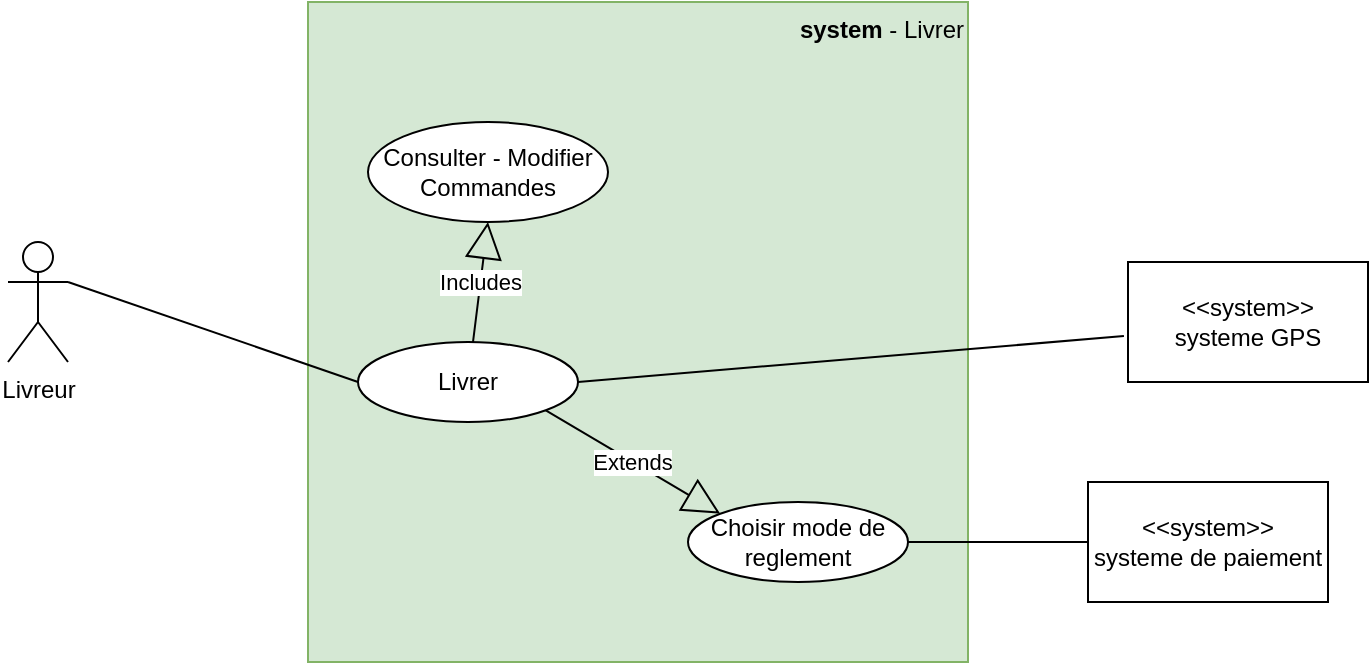 <mxfile version="12.6.5" type="device"><diagram id="7-Fq89IbJqtoLyrW6A23" name="Page-1"><mxGraphModel dx="782" dy="738" grid="1" gridSize="10" guides="1" tooltips="1" connect="1" arrows="1" fold="1" page="1" pageScale="1" pageWidth="827" pageHeight="1169" math="0" shadow="0"><root><mxCell id="0"/><mxCell id="1" parent="0"/><mxCell id="Jknm_qtpV1ZuTZzhBsoL-1" value="&lt;b&gt;system &lt;/b&gt;- Livrer" style="rounded=0;whiteSpace=wrap;html=1;align=right;verticalAlign=top;fillColor=#d5e8d4;strokeColor=#82b366;" parent="1" vertex="1"><mxGeometry x="260" y="130" width="330" height="330" as="geometry"/></mxCell><mxCell id="V7BRjTI_gGE60FvPr9ZB-13" value="" style="endArrow=none;html=1;entryX=0;entryY=0.5;entryDx=0;entryDy=0;exitX=1;exitY=0.5;exitDx=0;exitDy=0;" parent="1" source="MQ1kKPCfai-pJtJa-hi3-4" target="O9sxOHdV3wBTewtslc7a-13" edge="1"><mxGeometry width="50" height="50" relative="1" as="geometry"><mxPoint x="512.5" y="180" as="sourcePoint"/><mxPoint x="640" y="340" as="targetPoint"/></mxGeometry></mxCell><mxCell id="O9sxOHdV3wBTewtslc7a-13" value="&amp;lt;&amp;lt;system&amp;gt;&amp;gt;&lt;br&gt;systeme de paiement" style="rounded=0;whiteSpace=wrap;html=1;" parent="1" vertex="1"><mxGeometry x="650" y="370" width="120" height="60" as="geometry"/></mxCell><mxCell id="MQ1kKPCfai-pJtJa-hi3-4" value="Choisir mode de reglement" style="ellipse;whiteSpace=wrap;html=1;" parent="1" vertex="1"><mxGeometry x="450" y="380" width="110" height="40" as="geometry"/></mxCell><mxCell id="MQ1kKPCfai-pJtJa-hi3-11" value="Consulter - Modifier Commandes" style="ellipse;whiteSpace=wrap;html=1;" parent="1" vertex="1"><mxGeometry x="290" y="190" width="120" height="50" as="geometry"/></mxCell><mxCell id="MQ1kKPCfai-pJtJa-hi3-22" value="Livreur" style="shape=umlActor;verticalLabelPosition=bottom;labelBackgroundColor=#ffffff;verticalAlign=top;html=1;" parent="1" vertex="1"><mxGeometry x="110" y="250" width="30" height="60" as="geometry"/></mxCell><mxCell id="MQ1kKPCfai-pJtJa-hi3-29" value="Livrer" style="ellipse;whiteSpace=wrap;html=1;" parent="1" vertex="1"><mxGeometry x="285" y="300" width="110" height="40" as="geometry"/></mxCell><mxCell id="MQ1kKPCfai-pJtJa-hi3-31" value="Extends" style="endArrow=block;endSize=16;endFill=0;html=1;entryX=0;entryY=0;entryDx=0;entryDy=0;exitX=1;exitY=1;exitDx=0;exitDy=0;" parent="1" source="MQ1kKPCfai-pJtJa-hi3-29" target="MQ1kKPCfai-pJtJa-hi3-4" edge="1"><mxGeometry width="160" relative="1" as="geometry"><mxPoint x="383.891" y="435.858" as="sourcePoint"/><mxPoint x="490.937" y="385.703" as="targetPoint"/></mxGeometry></mxCell><mxCell id="MQ1kKPCfai-pJtJa-hi3-33" value="" style="endArrow=none;html=1;entryX=0;entryY=0.5;entryDx=0;entryDy=0;exitX=1;exitY=0.333;exitDx=0;exitDy=0;exitPerimeter=0;" parent="1" source="MQ1kKPCfai-pJtJa-hi3-22" target="MQ1kKPCfai-pJtJa-hi3-29" edge="1"><mxGeometry width="50" height="50" relative="1" as="geometry"><mxPoint x="200" y="320" as="sourcePoint"/><mxPoint x="280" y="170" as="targetPoint"/><Array as="points"/></mxGeometry></mxCell><mxCell id="MQ1kKPCfai-pJtJa-hi3-36" value="&amp;lt;&amp;lt;system&amp;gt;&amp;gt;&lt;br&gt;systeme GPS" style="rounded=0;whiteSpace=wrap;html=1;" parent="1" vertex="1"><mxGeometry x="670" y="260" width="120" height="60" as="geometry"/></mxCell><mxCell id="MQ1kKPCfai-pJtJa-hi3-37" value="" style="endArrow=none;html=1;entryX=-0.017;entryY=0.617;entryDx=0;entryDy=0;exitX=1;exitY=0.5;exitDx=0;exitDy=0;entryPerimeter=0;" parent="1" source="MQ1kKPCfai-pJtJa-hi3-29" target="MQ1kKPCfai-pJtJa-hi3-36" edge="1"><mxGeometry width="50" height="50" relative="1" as="geometry"><mxPoint x="580" y="370" as="sourcePoint"/><mxPoint x="680" y="370" as="targetPoint"/></mxGeometry></mxCell><mxCell id="MQ1kKPCfai-pJtJa-hi3-38" value="Includes" style="endArrow=block;endSize=16;endFill=0;html=1;entryX=0.5;entryY=1;entryDx=0;entryDy=0;" parent="1" source="MQ1kKPCfai-pJtJa-hi3-29" target="MQ1kKPCfai-pJtJa-hi3-11" edge="1"><mxGeometry width="160" relative="1" as="geometry"><mxPoint x="486.109" y="505.858" as="sourcePoint"/><mxPoint x="383.891" y="464.142" as="targetPoint"/></mxGeometry></mxCell></root></mxGraphModel></diagram></mxfile>